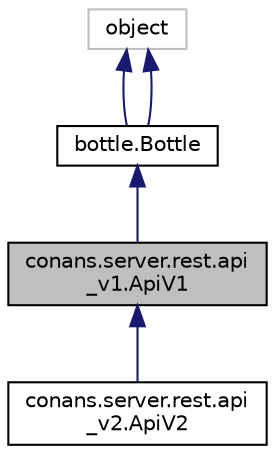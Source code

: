 digraph "conans.server.rest.api_v1.ApiV1"
{
 // LATEX_PDF_SIZE
  edge [fontname="Helvetica",fontsize="10",labelfontname="Helvetica",labelfontsize="10"];
  node [fontname="Helvetica",fontsize="10",shape=record];
  Node1 [label="conans.server.rest.api\l_v1.ApiV1",height=0.2,width=0.4,color="black", fillcolor="grey75", style="filled", fontcolor="black",tooltip=" "];
  Node2 -> Node1 [dir="back",color="midnightblue",fontsize="10",style="solid",fontname="Helvetica"];
  Node2 [label="bottle.Bottle",height=0.2,width=0.4,color="black", fillcolor="white", style="filled",URL="$classbottle_1_1Bottle.html",tooltip=" "];
  Node3 -> Node2 [dir="back",color="midnightblue",fontsize="10",style="solid",fontname="Helvetica"];
  Node3 [label="object",height=0.2,width=0.4,color="grey75", fillcolor="white", style="filled",tooltip=" "];
  Node3 -> Node2 [dir="back",color="midnightblue",fontsize="10",style="solid",fontname="Helvetica"];
  Node1 -> Node4 [dir="back",color="midnightblue",fontsize="10",style="solid",fontname="Helvetica"];
  Node4 [label="conans.server.rest.api\l_v2.ApiV2",height=0.2,width=0.4,color="black", fillcolor="white", style="filled",URL="$classconans_1_1server_1_1rest_1_1api__v2_1_1ApiV2.html",tooltip=" "];
}
